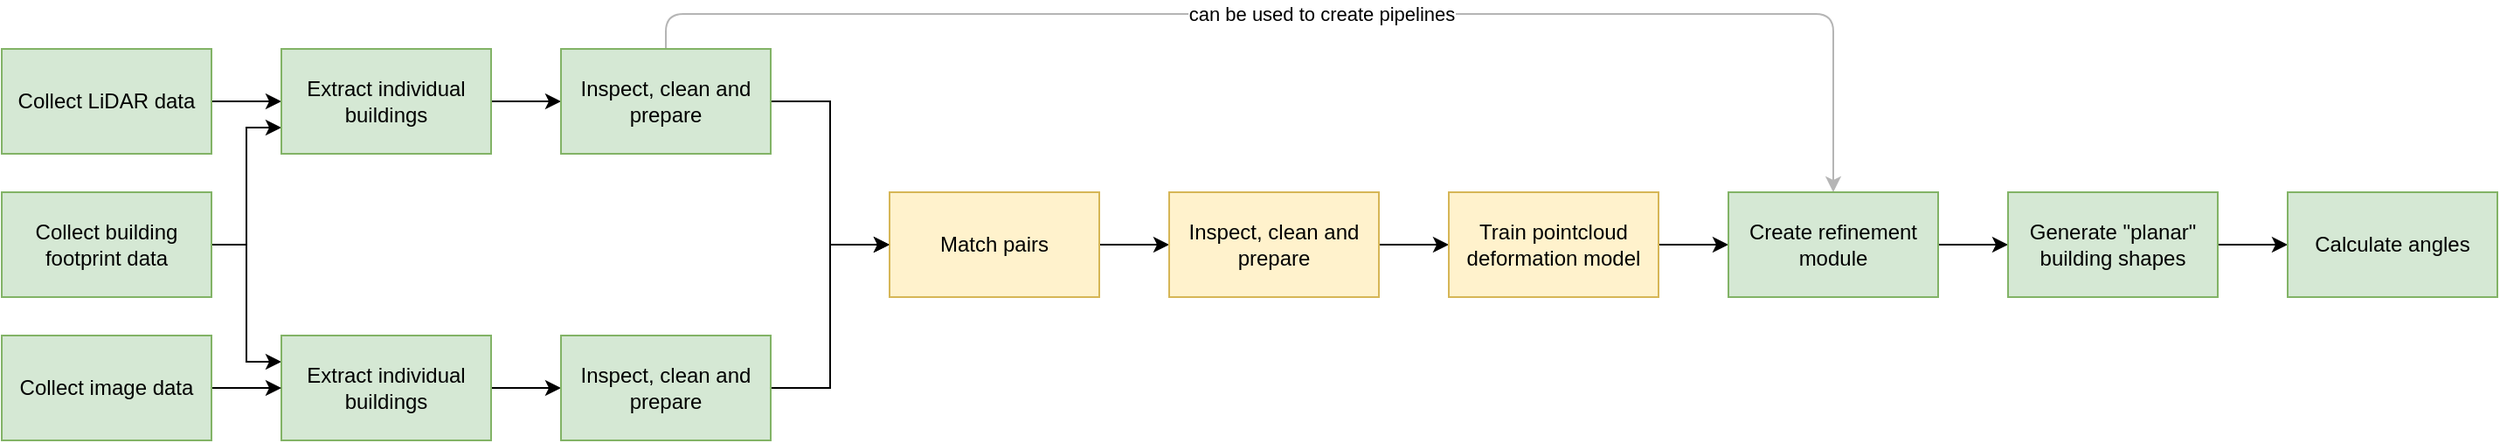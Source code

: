<mxfile version="20.6.0" type="device"><diagram id="prtHgNgQTEPvFCAcTncT" name="Page-1"><mxGraphModel dx="1422" dy="800" grid="0" gridSize="10" guides="1" tooltips="1" connect="1" arrows="1" fold="1" page="0" pageScale="1" pageWidth="827" pageHeight="1169" math="0" shadow="0"><root><mxCell id="0"/><mxCell id="1" parent="0"/><mxCell id="1RHGPnyucA8D3J1Eq6gc-4" value="" style="edgeStyle=orthogonalEdgeStyle;rounded=0;orthogonalLoop=1;jettySize=auto;html=1;" parent="1" source="1RHGPnyucA8D3J1Eq6gc-1" target="1RHGPnyucA8D3J1Eq6gc-3" edge="1"><mxGeometry relative="1" as="geometry"/></mxCell><mxCell id="1RHGPnyucA8D3J1Eq6gc-1" value="Collect LiDAR data" style="rounded=0;whiteSpace=wrap;html=1;fillColor=#d5e8d4;strokeColor=#82b366;" parent="1" vertex="1"><mxGeometry x="40" y="160" width="120" height="60" as="geometry"/></mxCell><mxCell id="Pq6dwI7KOKcjvOc-UQJe-1" value="" style="edgeStyle=orthogonalEdgeStyle;rounded=0;orthogonalLoop=1;jettySize=auto;html=1;entryX=0;entryY=0.25;entryDx=0;entryDy=0;" edge="1" parent="1" source="1RHGPnyucA8D3J1Eq6gc-2" target="1RHGPnyucA8D3J1Eq6gc-11"><mxGeometry relative="1" as="geometry"/></mxCell><mxCell id="Pq6dwI7KOKcjvOc-UQJe-6" style="edgeStyle=orthogonalEdgeStyle;rounded=0;orthogonalLoop=1;jettySize=auto;html=1;exitX=1;exitY=0.5;exitDx=0;exitDy=0;entryX=0;entryY=0.75;entryDx=0;entryDy=0;" edge="1" parent="1" source="1RHGPnyucA8D3J1Eq6gc-2" target="1RHGPnyucA8D3J1Eq6gc-3"><mxGeometry relative="1" as="geometry"/></mxCell><mxCell id="1RHGPnyucA8D3J1Eq6gc-2" value="Collect building footprint data" style="rounded=0;whiteSpace=wrap;html=1;fillColor=#d5e8d4;strokeColor=#82b366;" parent="1" vertex="1"><mxGeometry x="40" y="242" width="120" height="60" as="geometry"/></mxCell><mxCell id="1RHGPnyucA8D3J1Eq6gc-6" value="" style="edgeStyle=orthogonalEdgeStyle;rounded=0;orthogonalLoop=1;jettySize=auto;html=1;" parent="1" source="1RHGPnyucA8D3J1Eq6gc-3" target="1RHGPnyucA8D3J1Eq6gc-5" edge="1"><mxGeometry relative="1" as="geometry"/></mxCell><mxCell id="1RHGPnyucA8D3J1Eq6gc-3" value="Extract individual buildings" style="rounded=0;whiteSpace=wrap;html=1;fillColor=#d5e8d4;strokeColor=#82b366;" parent="1" vertex="1"><mxGeometry x="200" y="160" width="120" height="60" as="geometry"/></mxCell><mxCell id="1RHGPnyucA8D3J1Eq6gc-22" value="" style="edgeStyle=orthogonalEdgeStyle;rounded=0;orthogonalLoop=1;jettySize=auto;html=1;entryX=0;entryY=0.5;entryDx=0;entryDy=0;" parent="1" source="1RHGPnyucA8D3J1Eq6gc-5" target="1RHGPnyucA8D3J1Eq6gc-14" edge="1"><mxGeometry relative="1" as="geometry"/></mxCell><mxCell id="1RHGPnyucA8D3J1Eq6gc-32" value="can be used to create pipelines" style="edgeStyle=orthogonalEdgeStyle;rounded=1;orthogonalLoop=1;jettySize=auto;html=1;exitX=0.5;exitY=0;exitDx=0;exitDy=0;entryX=0.5;entryY=0;entryDx=0;entryDy=0;strokeColor=#B5B5B5;" parent="1" source="1RHGPnyucA8D3J1Eq6gc-5" target="1RHGPnyucA8D3J1Eq6gc-25" edge="1"><mxGeometry relative="1" as="geometry"/></mxCell><mxCell id="1RHGPnyucA8D3J1Eq6gc-5" value="Inspect, clean and prepare" style="rounded=0;whiteSpace=wrap;html=1;fillColor=#d5e8d4;strokeColor=#82b366;" parent="1" vertex="1"><mxGeometry x="360" y="160" width="120" height="60" as="geometry"/></mxCell><mxCell id="1RHGPnyucA8D3J1Eq6gc-13" value="" style="edgeStyle=orthogonalEdgeStyle;rounded=0;orthogonalLoop=1;jettySize=auto;html=1;" parent="1" source="1RHGPnyucA8D3J1Eq6gc-11" target="1RHGPnyucA8D3J1Eq6gc-12" edge="1"><mxGeometry relative="1" as="geometry"/></mxCell><mxCell id="1RHGPnyucA8D3J1Eq6gc-18" value="" style="edgeStyle=orthogonalEdgeStyle;rounded=0;orthogonalLoop=1;jettySize=auto;html=1;" parent="1" source="1RHGPnyucA8D3J1Eq6gc-14" target="1RHGPnyucA8D3J1Eq6gc-17" edge="1"><mxGeometry relative="1" as="geometry"/></mxCell><mxCell id="1RHGPnyucA8D3J1Eq6gc-14" value="Match pairs" style="whiteSpace=wrap;html=1;rounded=0;fillColor=#fff2cc;strokeColor=#d6b656;" parent="1" vertex="1"><mxGeometry x="548" y="242" width="120" height="60" as="geometry"/></mxCell><mxCell id="1RHGPnyucA8D3J1Eq6gc-24" value="" style="edgeStyle=orthogonalEdgeStyle;rounded=0;orthogonalLoop=1;jettySize=auto;html=1;" parent="1" source="1RHGPnyucA8D3J1Eq6gc-17" target="1RHGPnyucA8D3J1Eq6gc-23" edge="1"><mxGeometry relative="1" as="geometry"/></mxCell><mxCell id="1RHGPnyucA8D3J1Eq6gc-17" value="Inspect, clean and prepare" style="whiteSpace=wrap;html=1;rounded=0;fillColor=#fff2cc;strokeColor=#d6b656;" parent="1" vertex="1"><mxGeometry x="708" y="242" width="120" height="60" as="geometry"/></mxCell><mxCell id="1RHGPnyucA8D3J1Eq6gc-11" value="Extract individual buildings" style="rounded=0;whiteSpace=wrap;html=1;fillColor=#d5e8d4;strokeColor=#82b366;" parent="1" vertex="1"><mxGeometry x="200" y="324" width="120" height="60" as="geometry"/></mxCell><mxCell id="1RHGPnyucA8D3J1Eq6gc-21" value="" style="edgeStyle=orthogonalEdgeStyle;rounded=0;orthogonalLoop=1;jettySize=auto;html=1;entryX=0;entryY=0.5;entryDx=0;entryDy=0;" parent="1" source="1RHGPnyucA8D3J1Eq6gc-12" target="1RHGPnyucA8D3J1Eq6gc-14" edge="1"><mxGeometry relative="1" as="geometry"/></mxCell><mxCell id="1RHGPnyucA8D3J1Eq6gc-12" value="Inspect, clean and prepare" style="rounded=0;whiteSpace=wrap;html=1;fillColor=#d5e8d4;strokeColor=#82b366;" parent="1" vertex="1"><mxGeometry x="360" y="324" width="120" height="60" as="geometry"/></mxCell><mxCell id="1RHGPnyucA8D3J1Eq6gc-26" value="" style="edgeStyle=orthogonalEdgeStyle;rounded=0;orthogonalLoop=1;jettySize=auto;html=1;" parent="1" source="1RHGPnyucA8D3J1Eq6gc-23" target="1RHGPnyucA8D3J1Eq6gc-25" edge="1"><mxGeometry relative="1" as="geometry"/></mxCell><mxCell id="1RHGPnyucA8D3J1Eq6gc-23" value="Train pointcloud deformation model" style="whiteSpace=wrap;html=1;rounded=0;fillColor=#fff2cc;strokeColor=#d6b656;" parent="1" vertex="1"><mxGeometry x="868" y="242" width="120" height="60" as="geometry"/></mxCell><mxCell id="1RHGPnyucA8D3J1Eq6gc-28" value="" style="edgeStyle=orthogonalEdgeStyle;rounded=0;orthogonalLoop=1;jettySize=auto;html=1;" parent="1" source="1RHGPnyucA8D3J1Eq6gc-25" target="1RHGPnyucA8D3J1Eq6gc-27" edge="1"><mxGeometry relative="1" as="geometry"/></mxCell><mxCell id="1RHGPnyucA8D3J1Eq6gc-25" value="Create refinement module" style="whiteSpace=wrap;html=1;rounded=0;fillColor=#d5e8d4;strokeColor=#82b366;" parent="1" vertex="1"><mxGeometry x="1028" y="242" width="120" height="60" as="geometry"/></mxCell><mxCell id="1RHGPnyucA8D3J1Eq6gc-31" value="" style="edgeStyle=orthogonalEdgeStyle;rounded=0;orthogonalLoop=1;jettySize=auto;html=1;" parent="1" source="1RHGPnyucA8D3J1Eq6gc-27" target="1RHGPnyucA8D3J1Eq6gc-30" edge="1"><mxGeometry relative="1" as="geometry"/></mxCell><mxCell id="1RHGPnyucA8D3J1Eq6gc-27" value="Generate &quot;planar&quot; building shapes" style="whiteSpace=wrap;html=1;rounded=0;fillColor=#d5e8d4;strokeColor=#82b366;" parent="1" vertex="1"><mxGeometry x="1188" y="242" width="120" height="60" as="geometry"/></mxCell><mxCell id="1RHGPnyucA8D3J1Eq6gc-30" value="Calculate angles" style="whiteSpace=wrap;html=1;rounded=0;fillColor=#d5e8d4;strokeColor=#82b366;" parent="1" vertex="1"><mxGeometry x="1348" y="242" width="120" height="60" as="geometry"/></mxCell><mxCell id="Pq6dwI7KOKcjvOc-UQJe-4" value="" style="edgeStyle=orthogonalEdgeStyle;rounded=0;orthogonalLoop=1;jettySize=auto;html=1;" edge="1" parent="1" source="Pq6dwI7KOKcjvOc-UQJe-3" target="1RHGPnyucA8D3J1Eq6gc-11"><mxGeometry relative="1" as="geometry"/></mxCell><mxCell id="Pq6dwI7KOKcjvOc-UQJe-3" value="Collect image data" style="rounded=0;whiteSpace=wrap;html=1;fillColor=#d5e8d4;strokeColor=#82b366;" vertex="1" parent="1"><mxGeometry x="40" y="324" width="120" height="60" as="geometry"/></mxCell></root></mxGraphModel></diagram></mxfile>